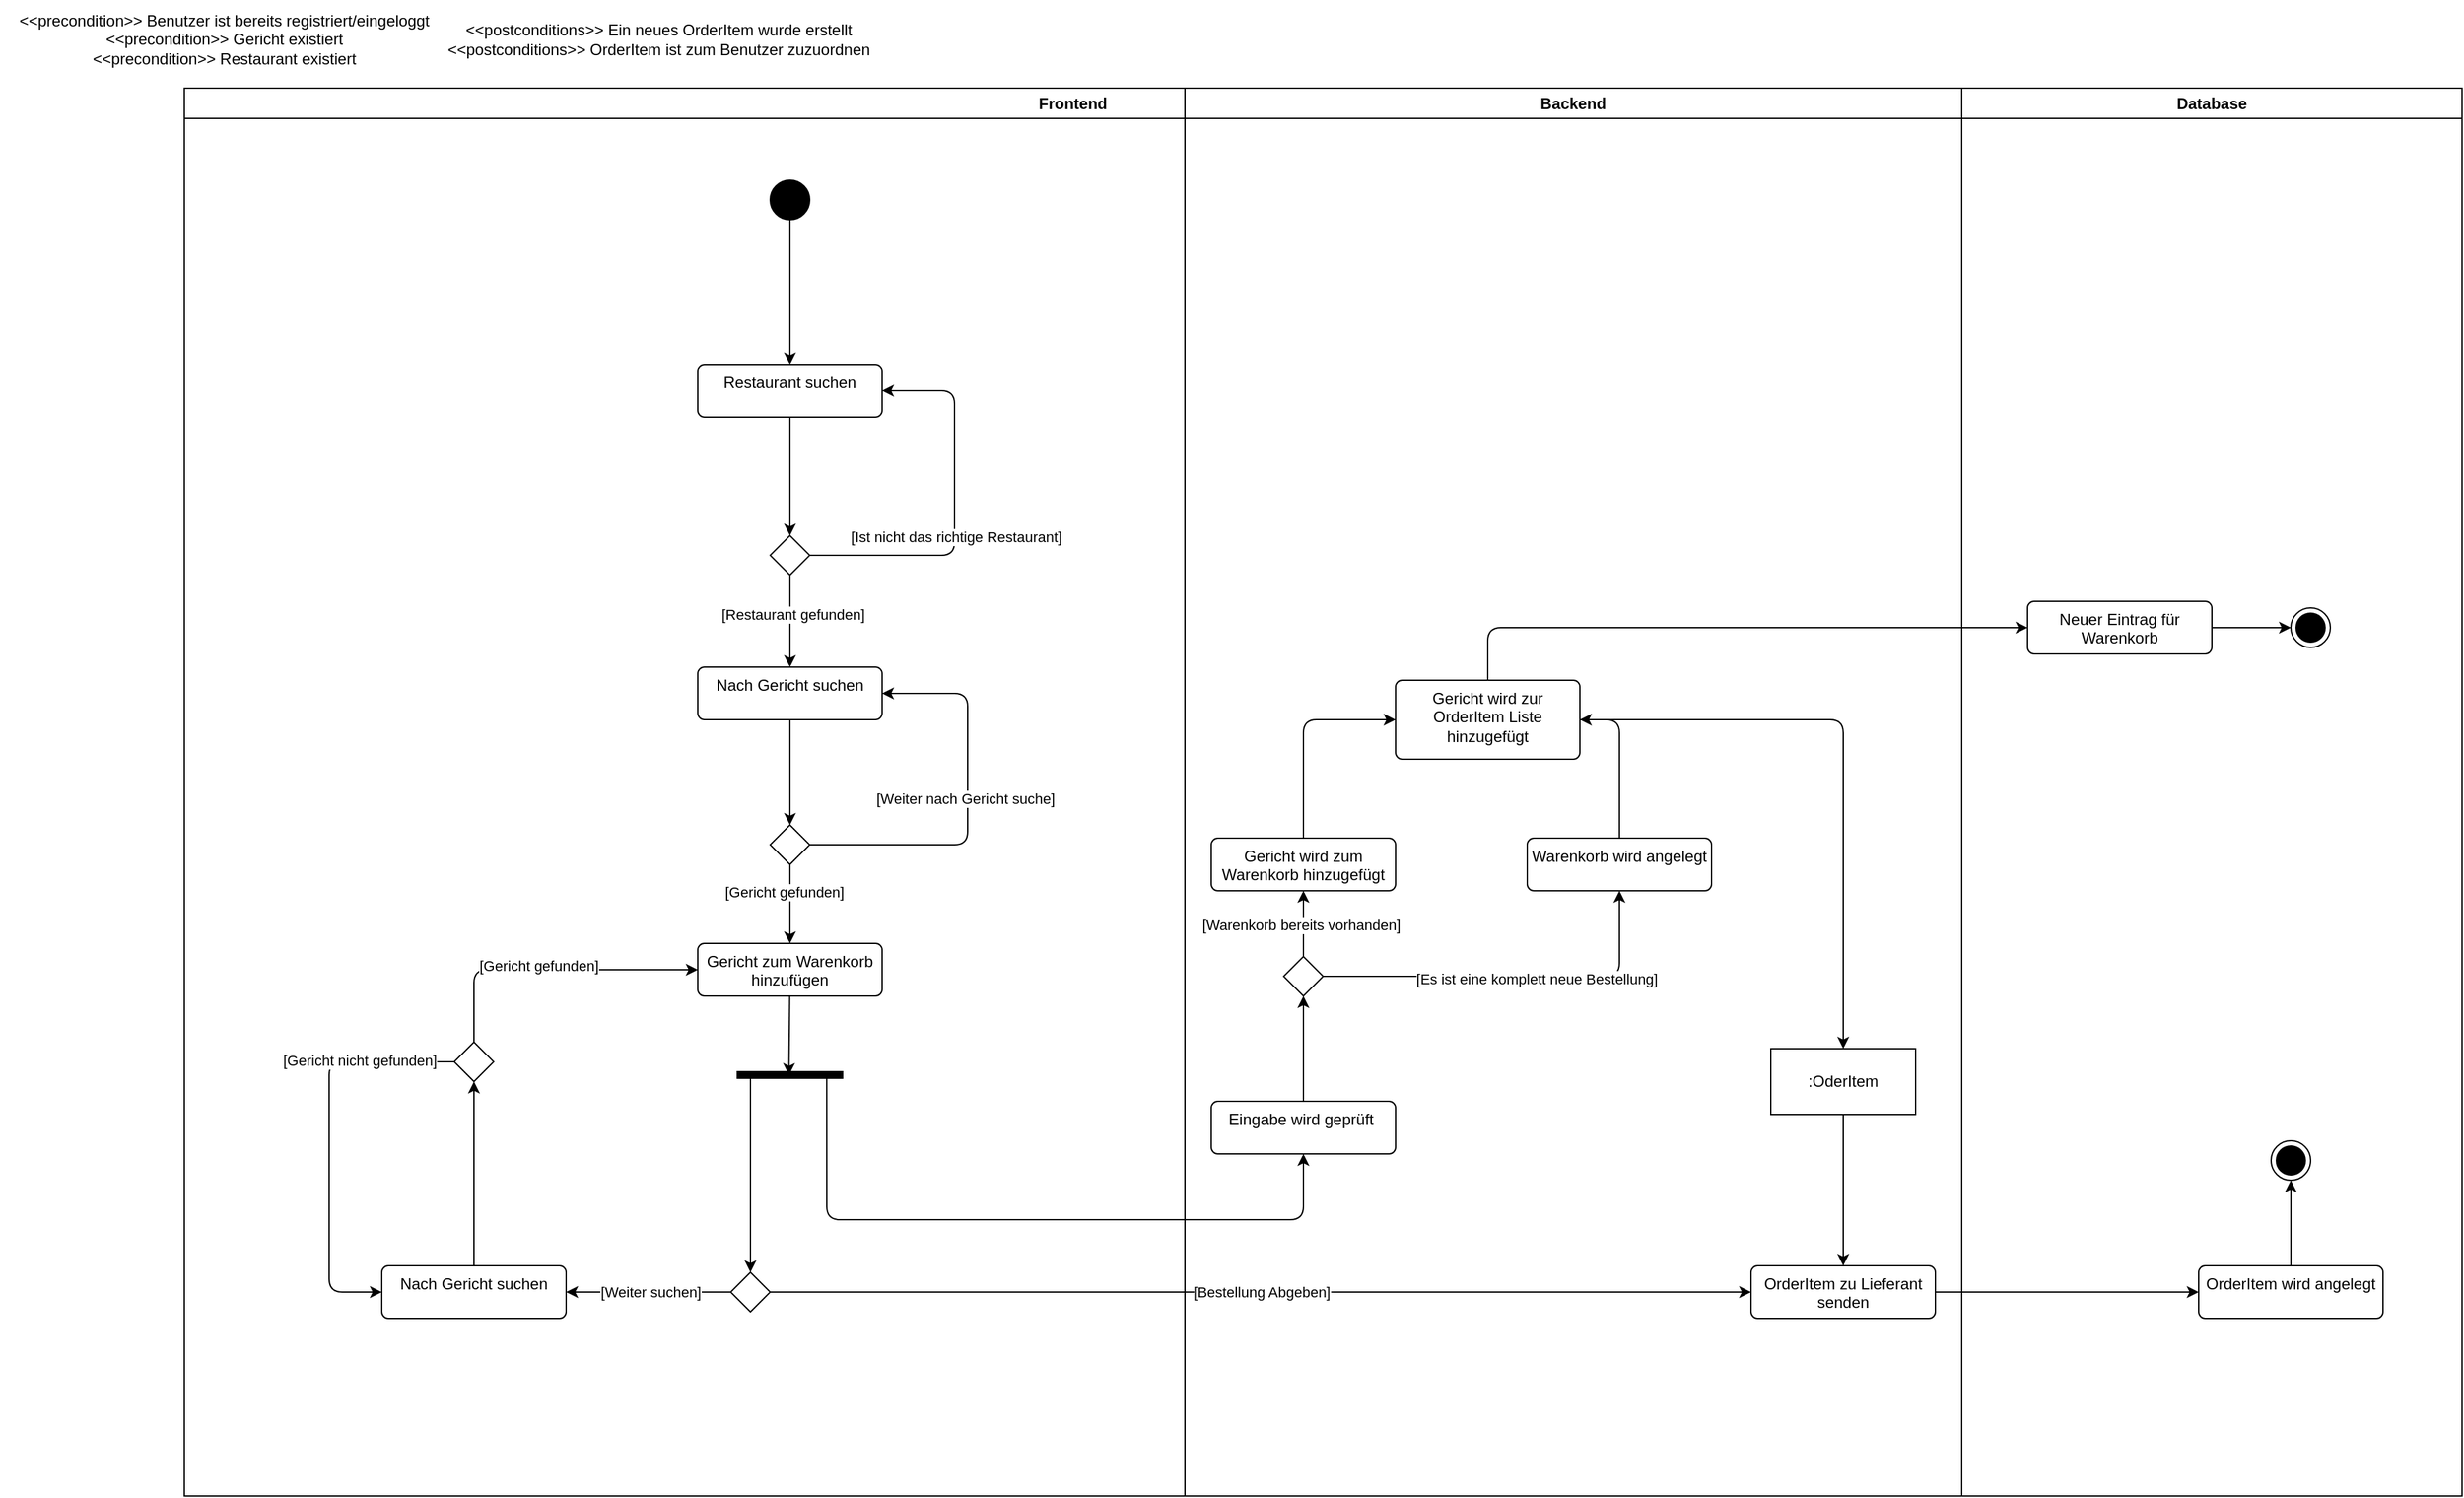 <mxfile>
    <diagram id="Fu2nkoHtEZ3IX-Ww9v6w" name="Page-1">
        <mxGraphModel dx="2133" dy="1895" grid="1" gridSize="10" guides="1" tooltips="1" connect="1" arrows="1" fold="1" page="1" pageScale="1" pageWidth="850" pageHeight="1100" math="0" shadow="0">
            <root>
                <mxCell id="0"/>
                <mxCell id="1" parent="0"/>
                <mxCell id="2" value="Frontend" style="swimlane;whiteSpace=wrap;html=1;" parent="1" vertex="1">
                    <mxGeometry x="-300" y="50" width="1350" height="1070" as="geometry"/>
                </mxCell>
                <mxCell id="8" style="edgeStyle=none;html=1;entryX=0.5;entryY=0;entryDx=0;entryDy=0;" parent="2" source="6" target="13" edge="1">
                    <mxGeometry relative="1" as="geometry">
                        <mxPoint x="460" y="140" as="targetPoint"/>
                    </mxGeometry>
                </mxCell>
                <mxCell id="6" value="" style="ellipse;fillColor=strokeColor;html=1;" parent="2" vertex="1">
                    <mxGeometry x="445" y="70" width="30" height="30" as="geometry"/>
                </mxCell>
                <mxCell id="16" style="edgeStyle=none;html=1;entryX=0.5;entryY=0;entryDx=0;entryDy=0;" parent="2" source="13" target="15" edge="1">
                    <mxGeometry relative="1" as="geometry"/>
                </mxCell>
                <mxCell id="13" value="Restaurant suchen" style="html=1;align=center;verticalAlign=top;rounded=1;absoluteArcSize=1;arcSize=10;dashed=0;whiteSpace=wrap;" parent="2" vertex="1">
                    <mxGeometry x="390" y="210" width="140" height="40" as="geometry"/>
                </mxCell>
                <mxCell id="18" style="edgeStyle=none;html=1;entryX=1;entryY=0.5;entryDx=0;entryDy=0;" parent="2" source="15" target="13" edge="1">
                    <mxGeometry relative="1" as="geometry">
                        <Array as="points">
                            <mxPoint x="585" y="355"/>
                            <mxPoint x="585" y="230"/>
                        </Array>
                    </mxGeometry>
                </mxCell>
                <mxCell id="24" value="[Ist nicht das richtige Restaurant]" style="edgeLabel;html=1;align=center;verticalAlign=middle;resizable=0;points=[];" parent="18" vertex="1" connectable="0">
                    <mxGeometry x="-0.145" y="-1" relative="1" as="geometry">
                        <mxPoint as="offset"/>
                    </mxGeometry>
                </mxCell>
                <mxCell id="20" style="edgeStyle=none;html=1;" parent="2" source="15" target="19" edge="1">
                    <mxGeometry relative="1" as="geometry"/>
                </mxCell>
                <mxCell id="23" value="[Restaurant gefunden]" style="edgeLabel;html=1;align=center;verticalAlign=middle;resizable=0;points=[];" parent="20" vertex="1" connectable="0">
                    <mxGeometry x="-0.155" y="2" relative="1" as="geometry">
                        <mxPoint as="offset"/>
                    </mxGeometry>
                </mxCell>
                <mxCell id="15" value="" style="rhombus;" parent="2" vertex="1">
                    <mxGeometry x="445" y="340" width="30" height="30" as="geometry"/>
                </mxCell>
                <mxCell id="26" style="edgeStyle=none;html=1;entryX=0.5;entryY=0;entryDx=0;entryDy=0;" parent="2" source="19" target="25" edge="1">
                    <mxGeometry relative="1" as="geometry"/>
                </mxCell>
                <mxCell id="19" value="Nach Gericht suchen" style="html=1;align=center;verticalAlign=top;rounded=1;absoluteArcSize=1;arcSize=10;dashed=0;whiteSpace=wrap;" parent="2" vertex="1">
                    <mxGeometry x="390" y="440" width="140" height="40" as="geometry"/>
                </mxCell>
                <mxCell id="28" style="edgeStyle=none;html=1;entryX=0.5;entryY=0;entryDx=0;entryDy=0;" parent="2" source="25" target="27" edge="1">
                    <mxGeometry relative="1" as="geometry">
                        <mxPoint x="458.8" y="661.545" as="targetPoint"/>
                    </mxGeometry>
                </mxCell>
                <mxCell id="31" value="[Gericht gefunden]&amp;nbsp;" style="edgeLabel;html=1;align=center;verticalAlign=middle;resizable=0;points=[];" parent="28" vertex="1" connectable="0">
                    <mxGeometry x="-0.3" y="-3" relative="1" as="geometry">
                        <mxPoint as="offset"/>
                    </mxGeometry>
                </mxCell>
                <mxCell id="30" style="edgeStyle=none;html=1;entryX=1;entryY=0.5;entryDx=0;entryDy=0;" parent="2" source="25" target="19" edge="1">
                    <mxGeometry relative="1" as="geometry">
                        <Array as="points">
                            <mxPoint x="595" y="575"/>
                            <mxPoint x="595" y="460"/>
                        </Array>
                    </mxGeometry>
                </mxCell>
                <mxCell id="32" value="[Weiter nach Gericht suche]" style="edgeLabel;html=1;align=center;verticalAlign=middle;resizable=0;points=[];" parent="30" vertex="1" connectable="0">
                    <mxGeometry x="0.037" y="2" relative="1" as="geometry">
                        <mxPoint as="offset"/>
                    </mxGeometry>
                </mxCell>
                <mxCell id="25" value="" style="rhombus;" parent="2" vertex="1">
                    <mxGeometry x="445" y="560" width="30" height="30" as="geometry"/>
                </mxCell>
                <mxCell id="27" value="Gericht zum Warenkorb hinzufügen" style="html=1;align=center;verticalAlign=top;rounded=1;absoluteArcSize=1;arcSize=10;dashed=0;whiteSpace=wrap;" parent="2" vertex="1">
                    <mxGeometry x="390" y="650" width="140" height="40" as="geometry"/>
                </mxCell>
                <mxCell id="33" value="" style="rhombus;" parent="2" vertex="1">
                    <mxGeometry x="415" y="900" width="30" height="30" as="geometry"/>
                </mxCell>
                <mxCell id="47" value="Nach Gericht suchen" style="html=1;align=center;verticalAlign=top;rounded=1;absoluteArcSize=1;arcSize=10;dashed=0;whiteSpace=wrap;" parent="2" vertex="1">
                    <mxGeometry x="150" y="895.0" width="140" height="40" as="geometry"/>
                </mxCell>
                <mxCell id="48" value="" style="edgeStyle=none;html=1;" parent="2" source="33" target="47" edge="1">
                    <mxGeometry relative="1" as="geometry">
                        <mxPoint x="281" y="959" as="sourcePoint"/>
                        <mxPoint x="150" y="525" as="targetPoint"/>
                        <Array as="points">
                            <mxPoint x="310" y="915"/>
                        </Array>
                    </mxGeometry>
                </mxCell>
                <mxCell id="49" value="[Weiter suchen]" style="edgeLabel;html=1;align=center;verticalAlign=middle;resizable=0;points=[];" parent="48" vertex="1" connectable="0">
                    <mxGeometry x="-0.021" relative="1" as="geometry">
                        <mxPoint as="offset"/>
                    </mxGeometry>
                </mxCell>
                <mxCell id="54" style="edgeStyle=none;html=1;entryX=0;entryY=0.5;entryDx=0;entryDy=0;" parent="2" source="50" target="27" edge="1">
                    <mxGeometry relative="1" as="geometry">
                        <Array as="points">
                            <mxPoint x="220" y="670"/>
                        </Array>
                    </mxGeometry>
                </mxCell>
                <mxCell id="55" value="&lt;span style=&quot;color: rgb(0, 0, 0);&quot;&gt;[Gericht gefunden]&lt;/span&gt;" style="edgeLabel;html=1;align=center;verticalAlign=middle;resizable=0;points=[];" parent="54" vertex="1" connectable="0">
                    <mxGeometry x="-0.077" y="3" relative="1" as="geometry">
                        <mxPoint as="offset"/>
                    </mxGeometry>
                </mxCell>
                <mxCell id="57" style="edgeStyle=none;html=1;entryX=0;entryY=0.5;entryDx=0;entryDy=0;" parent="2" source="50" target="47" edge="1">
                    <mxGeometry relative="1" as="geometry">
                        <Array as="points">
                            <mxPoint x="110" y="740"/>
                            <mxPoint x="110" y="915"/>
                        </Array>
                    </mxGeometry>
                </mxCell>
                <mxCell id="58" value="[Gericht nicht gefunden]" style="edgeLabel;html=1;align=center;verticalAlign=middle;resizable=0;points=[];" parent="57" vertex="1" connectable="0">
                    <mxGeometry x="-0.536" y="-1" relative="1" as="geometry">
                        <mxPoint as="offset"/>
                    </mxGeometry>
                </mxCell>
                <mxCell id="50" value="" style="rhombus;" parent="2" vertex="1">
                    <mxGeometry x="205" y="725" width="30" height="30" as="geometry"/>
                </mxCell>
                <mxCell id="51" style="edgeStyle=none;html=1;entryX=0.5;entryY=1;entryDx=0;entryDy=0;" parent="2" source="47" target="50" edge="1">
                    <mxGeometry relative="1" as="geometry">
                        <mxPoint x="160" y="810" as="targetPoint"/>
                    </mxGeometry>
                </mxCell>
                <mxCell id="79" style="edgeStyle=none;html=1;entryX=0.5;entryY=0;entryDx=0;entryDy=0;" parent="2" source="59" target="33" edge="1">
                    <mxGeometry relative="1" as="geometry"/>
                </mxCell>
                <mxCell id="59" value="" style="html=1;points=[];perimeter=orthogonalPerimeter;fillColor=strokeColor;rotation=90;" parent="2" vertex="1">
                    <mxGeometry x="457.5" y="710" width="5" height="80" as="geometry"/>
                </mxCell>
                <mxCell id="60" style="edgeStyle=none;html=1;entryX=0.517;entryY=0.51;entryDx=0;entryDy=0;entryPerimeter=0;" parent="2" source="27" target="59" edge="1">
                    <mxGeometry relative="1" as="geometry"/>
                </mxCell>
                <mxCell id="3" value="Backend" style="swimlane;whiteSpace=wrap;html=1;" parent="2" vertex="1">
                    <mxGeometry x="760" width="590" height="1070" as="geometry"/>
                </mxCell>
                <mxCell id="70" style="edgeStyle=none;html=1;entryX=0.5;entryY=1;entryDx=0;entryDy=0;" parent="3" source="61" target="69" edge="1">
                    <mxGeometry relative="1" as="geometry"/>
                </mxCell>
                <mxCell id="61" value="Eingabe wird geprüft&amp;nbsp;" style="html=1;align=center;verticalAlign=top;rounded=1;absoluteArcSize=1;arcSize=10;dashed=0;whiteSpace=wrap;" parent="3" vertex="1">
                    <mxGeometry x="20" y="770" width="140" height="40" as="geometry"/>
                </mxCell>
                <mxCell id="68" style="edgeStyle=none;html=1;exitX=0.5;exitY=0;exitDx=0;exitDy=0;" parent="3" source="65" target="67" edge="1">
                    <mxGeometry relative="1" as="geometry">
                        <Array as="points">
                            <mxPoint x="90" y="480"/>
                        </Array>
                    </mxGeometry>
                </mxCell>
                <mxCell id="65" value="Gericht wird zum Warenkorb hinzugefügt" style="html=1;align=center;verticalAlign=top;rounded=1;absoluteArcSize=1;arcSize=10;dashed=0;whiteSpace=wrap;" parent="3" vertex="1">
                    <mxGeometry x="20" y="570" width="140" height="40" as="geometry"/>
                </mxCell>
                <mxCell id="84" style="edgeStyle=none;html=1;entryX=0.5;entryY=0;entryDx=0;entryDy=0;" parent="3" source="67" target="83" edge="1">
                    <mxGeometry relative="1" as="geometry">
                        <Array as="points">
                            <mxPoint x="500" y="480"/>
                        </Array>
                    </mxGeometry>
                </mxCell>
                <mxCell id="67" value="Gericht wird zur OrderItem Liste hinzugefügt&lt;div&gt;&lt;br&gt;&lt;/div&gt;" style="html=1;align=center;verticalAlign=top;rounded=1;absoluteArcSize=1;arcSize=10;dashed=0;whiteSpace=wrap;" parent="3" vertex="1">
                    <mxGeometry x="160" y="450" width="140" height="60" as="geometry"/>
                </mxCell>
                <mxCell id="74" style="edgeStyle=none;html=1;entryX=0.5;entryY=1;entryDx=0;entryDy=0;" parent="3" source="69" target="65" edge="1">
                    <mxGeometry relative="1" as="geometry"/>
                </mxCell>
                <mxCell id="76" value="[Warenkorb bereits vorhanden]" style="edgeLabel;html=1;align=center;verticalAlign=middle;resizable=0;points=[];" parent="74" vertex="1" connectable="0">
                    <mxGeometry x="-0.025" y="2" relative="1" as="geometry">
                        <mxPoint as="offset"/>
                    </mxGeometry>
                </mxCell>
                <mxCell id="75" style="edgeStyle=none;html=1;entryX=0.5;entryY=1;entryDx=0;entryDy=0;" parent="3" source="69" target="72" edge="1">
                    <mxGeometry relative="1" as="geometry">
                        <Array as="points">
                            <mxPoint x="330" y="675"/>
                        </Array>
                    </mxGeometry>
                </mxCell>
                <mxCell id="77" value="[Es ist eine komplett neue B&lt;span style=&quot;background-color: light-dark(#ffffff, var(--ge-dark-color, #121212));&quot;&gt;estellung]&lt;/span&gt;" style="edgeLabel;html=1;align=center;verticalAlign=middle;resizable=0;points=[];" parent="75" vertex="1" connectable="0">
                    <mxGeometry x="0.117" y="-2" relative="1" as="geometry">
                        <mxPoint as="offset"/>
                    </mxGeometry>
                </mxCell>
                <mxCell id="69" value="" style="rhombus;" parent="3" vertex="1">
                    <mxGeometry x="75" y="660" width="30" height="30" as="geometry"/>
                </mxCell>
                <mxCell id="71" style="edgeStyle=none;html=1;exitX=0.5;exitY=0;exitDx=0;exitDy=0;entryX=1;entryY=0.5;entryDx=0;entryDy=0;" parent="3" source="72" target="67" edge="1">
                    <mxGeometry relative="1" as="geometry">
                        <mxPoint x="330" y="550" as="targetPoint"/>
                        <Array as="points">
                            <mxPoint x="330" y="480"/>
                        </Array>
                    </mxGeometry>
                </mxCell>
                <mxCell id="72" value="Warenkorb wird angelegt" style="html=1;align=center;verticalAlign=top;rounded=1;absoluteArcSize=1;arcSize=10;dashed=0;whiteSpace=wrap;" parent="3" vertex="1">
                    <mxGeometry x="260" y="570" width="140" height="40" as="geometry"/>
                </mxCell>
                <mxCell id="89" style="edgeStyle=none;html=1;entryX=0.5;entryY=0;entryDx=0;entryDy=0;" parent="3" source="83" target="85" edge="1">
                    <mxGeometry relative="1" as="geometry"/>
                </mxCell>
                <mxCell id="83" value=":OderItem" style="html=1;whiteSpace=wrap;" parent="3" vertex="1">
                    <mxGeometry x="445" y="730" width="110" height="50" as="geometry"/>
                </mxCell>
                <mxCell id="85" value="OrderItem zu Lieferant senden" style="html=1;align=center;verticalAlign=top;rounded=1;absoluteArcSize=1;arcSize=10;dashed=0;whiteSpace=wrap;" parent="3" vertex="1">
                    <mxGeometry x="430" y="895" width="140" height="40" as="geometry"/>
                </mxCell>
                <mxCell id="62" style="edgeStyle=none;html=1;entryX=0.5;entryY=1;entryDx=0;entryDy=0;exitX=0.909;exitY=0.151;exitDx=0;exitDy=0;exitPerimeter=0;" parent="2" source="59" target="61" edge="1">
                    <mxGeometry relative="1" as="geometry">
                        <Array as="points">
                            <mxPoint x="488" y="860"/>
                            <mxPoint x="850" y="860"/>
                        </Array>
                    </mxGeometry>
                </mxCell>
                <mxCell id="82" value="[Bestellung Abgeben]" style="edgeStyle=none;html=1;entryX=0;entryY=0.5;entryDx=0;entryDy=0;" parent="2" source="33" target="85" edge="1">
                    <mxGeometry relative="1" as="geometry">
                        <mxPoint x="610" y="910" as="targetPoint"/>
                        <Array as="points"/>
                    </mxGeometry>
                </mxCell>
                <mxCell id="4" value="Database" style="swimlane;whiteSpace=wrap;html=1;" parent="1" vertex="1">
                    <mxGeometry x="1050" y="50" width="380" height="1070" as="geometry"/>
                </mxCell>
                <mxCell id="92" style="edgeStyle=none;html=1;entryX=0.5;entryY=1;entryDx=0;entryDy=0;" parent="4" source="63" target="109" edge="1">
                    <mxGeometry relative="1" as="geometry">
                        <mxPoint x="250" y="920.0" as="targetPoint"/>
                    </mxGeometry>
                </mxCell>
                <mxCell id="63" value="OrderItem wird angelegt" style="html=1;align=center;verticalAlign=top;rounded=1;absoluteArcSize=1;arcSize=10;dashed=0;whiteSpace=wrap;" parent="4" vertex="1">
                    <mxGeometry x="180" y="895" width="140" height="40" as="geometry"/>
                </mxCell>
                <mxCell id="118" style="edgeStyle=none;html=1;entryX=0;entryY=0.5;entryDx=0;entryDy=0;" parent="4" source="80" target="117" edge="1">
                    <mxGeometry relative="1" as="geometry"/>
                </mxCell>
                <mxCell id="80" value="Neuer Eintrag für Warenkorb" style="html=1;align=center;verticalAlign=top;rounded=1;absoluteArcSize=1;arcSize=10;dashed=0;whiteSpace=wrap;" parent="4" vertex="1">
                    <mxGeometry x="50" y="390" width="140" height="40" as="geometry"/>
                </mxCell>
                <mxCell id="109" value="" style="ellipse;html=1;shape=endState;fillColor=strokeColor;" parent="4" vertex="1">
                    <mxGeometry x="235" y="800" width="30" height="30" as="geometry"/>
                </mxCell>
                <mxCell id="117" value="" style="ellipse;html=1;shape=endState;fillColor=strokeColor;" parent="4" vertex="1">
                    <mxGeometry x="250" y="395" width="30" height="30" as="geometry"/>
                </mxCell>
                <mxCell id="93" value="&amp;lt;&amp;lt;precondition&amp;gt;&amp;gt; Benutzer ist bereits&amp;nbsp;&lt;span class=&quot;yKMVIe&quot; aria-level=&quot;1&quot; role=&quot;heading&quot;&gt;registriert/eingeloggt&lt;/span&gt;&lt;div&gt;&lt;span class=&quot;yKMVIe&quot; aria-level=&quot;1&quot; role=&quot;heading&quot;&gt;&lt;span style=&quot;color: rgb(0, 0, 0);&quot;&gt;&amp;lt;&amp;lt;precondition&amp;gt;&amp;gt; Gericht existiert&lt;/span&gt;&lt;/span&gt;&lt;/div&gt;&lt;div&gt;&lt;span class=&quot;yKMVIe&quot; aria-level=&quot;1&quot; role=&quot;heading&quot;&gt;&lt;span style=&quot;color: rgb(0, 0, 0);&quot;&gt;&amp;lt;&amp;lt;precondition&amp;gt;&amp;gt; Restaurant existiert&lt;/span&gt;&lt;/span&gt;&lt;/div&gt;" style="text;html=1;align=center;verticalAlign=middle;resizable=0;points=[];autosize=1;strokeColor=none;fillColor=none;" parent="1" vertex="1">
                    <mxGeometry x="-440" y="-17" width="340" height="60" as="geometry"/>
                </mxCell>
                <mxCell id="94" value="&amp;lt;&amp;lt;postconditions&amp;gt;&amp;gt; Ein neues OrderItem wurde erstellt&lt;div&gt;&lt;span style=&quot;color: rgb(0, 0, 0);&quot;&gt;&amp;lt;&amp;lt;postconditions&amp;gt;&amp;gt; OrderItem ist zum Benutzer zuzuordnen&lt;/span&gt;&lt;/div&gt;" style="text;html=1;align=center;verticalAlign=middle;resizable=0;points=[];autosize=1;strokeColor=none;fillColor=none;" parent="1" vertex="1">
                    <mxGeometry x="-110" y="-7" width="340" height="40" as="geometry"/>
                </mxCell>
                <mxCell id="110" value="" style="endArrow=classic;html=1;exitX=0.5;exitY=0;exitDx=0;exitDy=0;entryX=0;entryY=0.5;entryDx=0;entryDy=0;" parent="1" source="67" target="80" edge="1">
                    <mxGeometry width="50" height="50" relative="1" as="geometry">
                        <mxPoint x="940" y="770" as="sourcePoint"/>
                        <mxPoint x="990" y="720" as="targetPoint"/>
                        <Array as="points">
                            <mxPoint x="690" y="460"/>
                        </Array>
                    </mxGeometry>
                </mxCell>
                <mxCell id="119" style="edgeStyle=none;html=1;entryX=0;entryY=0.5;entryDx=0;entryDy=0;" parent="1" source="85" target="63" edge="1">
                    <mxGeometry relative="1" as="geometry"/>
                </mxCell>
            </root>
        </mxGraphModel>
    </diagram>
</mxfile>